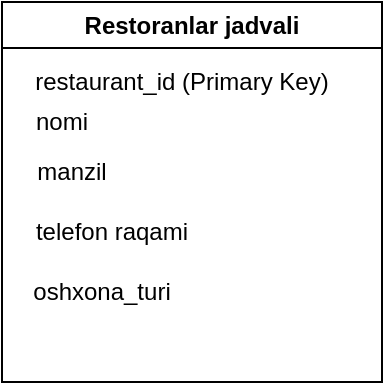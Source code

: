 <mxfile version="21.3.7" type="github">
  <diagram id="C5RBs43oDa-KdzZeNtuy" name="Page-1">
    <mxGraphModel dx="538" dy="294" grid="1" gridSize="10" guides="1" tooltips="1" connect="1" arrows="1" fold="1" page="1" pageScale="1" pageWidth="827" pageHeight="1169" math="0" shadow="0">
      <root>
        <mxCell id="WIyWlLk6GJQsqaUBKTNV-0" />
        <mxCell id="WIyWlLk6GJQsqaUBKTNV-1" parent="WIyWlLk6GJQsqaUBKTNV-0" />
        <mxCell id="JNcDE3fhXQPRFPNpTkl1-4" value="Restoranlar jadvali" style="swimlane;whiteSpace=wrap;html=1;" vertex="1" parent="WIyWlLk6GJQsqaUBKTNV-1">
          <mxGeometry x="40" y="200" width="190" height="190" as="geometry" />
        </mxCell>
        <mxCell id="JNcDE3fhXQPRFPNpTkl1-5" value="restaurant_id (Primary Key)" style="text;html=1;strokeColor=none;fillColor=none;align=center;verticalAlign=middle;whiteSpace=wrap;rounded=0;" vertex="1" parent="JNcDE3fhXQPRFPNpTkl1-4">
          <mxGeometry x="10" y="30" width="160" height="20" as="geometry" />
        </mxCell>
        <mxCell id="JNcDE3fhXQPRFPNpTkl1-6" value="nomi" style="text;html=1;strokeColor=none;fillColor=none;align=center;verticalAlign=middle;whiteSpace=wrap;rounded=0;" vertex="1" parent="JNcDE3fhXQPRFPNpTkl1-4">
          <mxGeometry x="10" y="50" width="40" height="20" as="geometry" />
        </mxCell>
        <mxCell id="JNcDE3fhXQPRFPNpTkl1-8" value="manzil" style="text;html=1;strokeColor=none;fillColor=none;align=center;verticalAlign=middle;whiteSpace=wrap;rounded=0;" vertex="1" parent="JNcDE3fhXQPRFPNpTkl1-4">
          <mxGeometry x="10" y="70" width="50" height="30" as="geometry" />
        </mxCell>
        <mxCell id="JNcDE3fhXQPRFPNpTkl1-9" value="telefon raqami" style="text;html=1;strokeColor=none;fillColor=none;align=center;verticalAlign=middle;whiteSpace=wrap;rounded=0;" vertex="1" parent="JNcDE3fhXQPRFPNpTkl1-4">
          <mxGeometry x="10" y="100" width="90" height="30" as="geometry" />
        </mxCell>
        <mxCell id="JNcDE3fhXQPRFPNpTkl1-10" value="oshxona_turi" style="text;html=1;strokeColor=none;fillColor=none;align=center;verticalAlign=middle;whiteSpace=wrap;rounded=0;" vertex="1" parent="JNcDE3fhXQPRFPNpTkl1-4">
          <mxGeometry y="130" width="100" height="30" as="geometry" />
        </mxCell>
      </root>
    </mxGraphModel>
  </diagram>
</mxfile>
